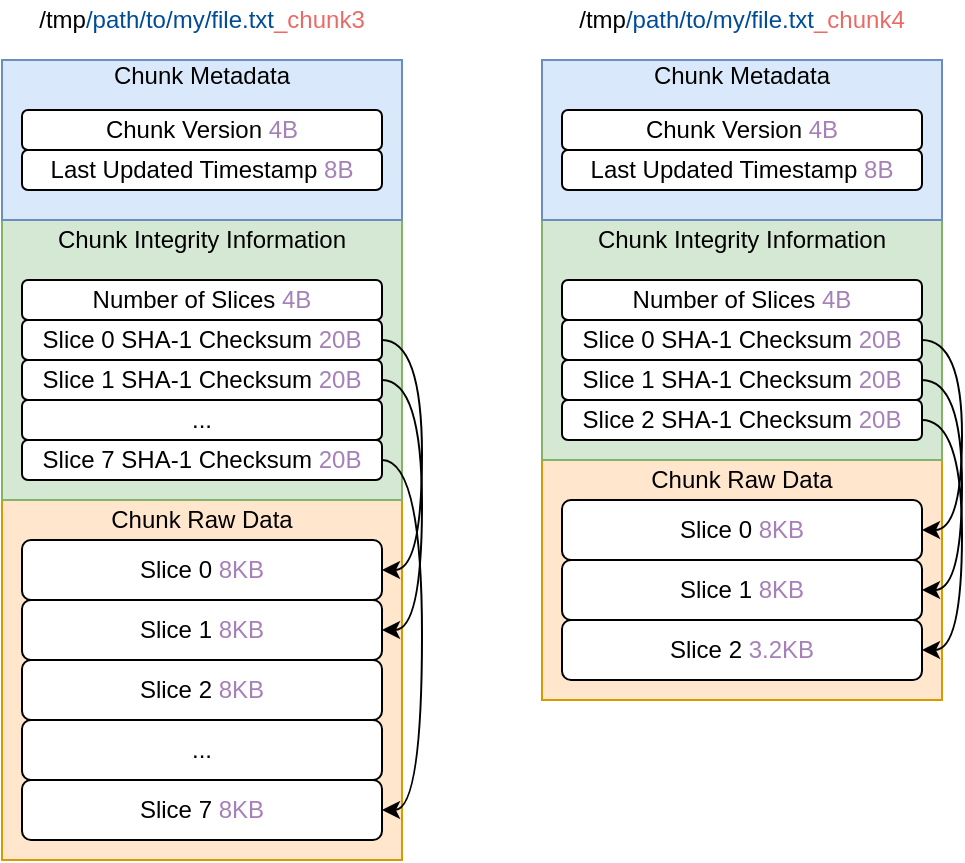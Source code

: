 <mxfile version="14.9.6" type="device"><diagram id="86tiMnSc3N-N9OOETL2_" name="Page-1"><mxGraphModel dx="1178" dy="633" grid="1" gridSize="10" guides="1" tooltips="1" connect="1" arrows="1" fold="1" page="1" pageScale="1" pageWidth="850" pageHeight="1100" math="0" shadow="0"><root><mxCell id="0"/><mxCell id="1" parent="0"/><mxCell id="TMh6_Q4h6xluNFHZRdpv-1" value="" style="rounded=0;whiteSpace=wrap;html=1;fillColor=#ffe6cc;strokeColor=#d79b00;" vertex="1" parent="1"><mxGeometry x="40" y="380" width="200" height="180" as="geometry"/></mxCell><mxCell id="TMh6_Q4h6xluNFHZRdpv-3" value="" style="rounded=0;whiteSpace=wrap;html=1;fillColor=#d5e8d4;strokeColor=#82b366;" vertex="1" parent="1"><mxGeometry x="40" y="240" width="200" height="140" as="geometry"/></mxCell><mxCell id="TMh6_Q4h6xluNFHZRdpv-4" value="" style="rounded=0;whiteSpace=wrap;html=1;fillColor=#dae8fc;strokeColor=#6c8ebf;" vertex="1" parent="1"><mxGeometry x="40" y="160" width="200" height="80" as="geometry"/></mxCell><mxCell id="TMh6_Q4h6xluNFHZRdpv-5" value="Chunk Raw Data" style="text;html=1;strokeColor=none;fillColor=none;align=center;verticalAlign=middle;whiteSpace=wrap;rounded=0;" vertex="1" parent="1"><mxGeometry x="40" y="380" width="200" height="20" as="geometry"/></mxCell><mxCell id="TMh6_Q4h6xluNFHZRdpv-6" value="Chunk Integrity Information" style="text;html=1;strokeColor=none;fillColor=none;align=center;verticalAlign=middle;whiteSpace=wrap;rounded=0;" vertex="1" parent="1"><mxGeometry x="40" y="240" width="200" height="20" as="geometry"/></mxCell><mxCell id="TMh6_Q4h6xluNFHZRdpv-7" value="Chunk Metadata" style="text;html=1;strokeColor=none;fillColor=none;align=center;verticalAlign=middle;whiteSpace=wrap;rounded=0;" vertex="1" parent="1"><mxGeometry x="40" y="160" width="200" height="15" as="geometry"/></mxCell><mxCell id="TMh6_Q4h6xluNFHZRdpv-9" value="Slice 0 &lt;font color=&quot;#a680b8&quot;&gt;8KB&lt;/font&gt;" style="rounded=1;whiteSpace=wrap;html=1;" vertex="1" parent="1"><mxGeometry x="50" y="400" width="180" height="30" as="geometry"/></mxCell><mxCell id="TMh6_Q4h6xluNFHZRdpv-10" value="Slice 1 &lt;font color=&quot;#a680b8&quot;&gt;8KB&lt;/font&gt;" style="rounded=1;whiteSpace=wrap;html=1;" vertex="1" parent="1"><mxGeometry x="50" y="430" width="180" height="30" as="geometry"/></mxCell><mxCell id="TMh6_Q4h6xluNFHZRdpv-11" value="Slice 2 &lt;font color=&quot;#a680b8&quot;&gt;8KB&lt;/font&gt;" style="rounded=1;whiteSpace=wrap;html=1;" vertex="1" parent="1"><mxGeometry x="50" y="460" width="180" height="30" as="geometry"/></mxCell><mxCell id="TMh6_Q4h6xluNFHZRdpv-12" value="Slice 7 &lt;font color=&quot;#a680b8&quot;&gt;8KB&lt;/font&gt;" style="rounded=1;whiteSpace=wrap;html=1;" vertex="1" parent="1"><mxGeometry x="50" y="520" width="180" height="30" as="geometry"/></mxCell><mxCell id="TMh6_Q4h6xluNFHZRdpv-13" value="..." style="rounded=1;whiteSpace=wrap;html=1;" vertex="1" parent="1"><mxGeometry x="50" y="490" width="180" height="30" as="geometry"/></mxCell><mxCell id="TMh6_Q4h6xluNFHZRdpv-20" style="edgeStyle=orthogonalEdgeStyle;rounded=0;orthogonalLoop=1;jettySize=auto;html=1;exitX=1;exitY=0.5;exitDx=0;exitDy=0;entryX=1;entryY=0.5;entryDx=0;entryDy=0;curved=1;" edge="1" parent="1" source="TMh6_Q4h6xluNFHZRdpv-14" target="TMh6_Q4h6xluNFHZRdpv-9"><mxGeometry relative="1" as="geometry"/></mxCell><mxCell id="TMh6_Q4h6xluNFHZRdpv-14" value="Slice 0 SHA-1 Checksum &lt;font color=&quot;#a680b8&quot;&gt;20B&lt;/font&gt;" style="rounded=1;whiteSpace=wrap;html=1;" vertex="1" parent="1"><mxGeometry x="50" y="290" width="180" height="20" as="geometry"/></mxCell><mxCell id="TMh6_Q4h6xluNFHZRdpv-21" style="edgeStyle=orthogonalEdgeStyle;curved=1;rounded=0;orthogonalLoop=1;jettySize=auto;html=1;exitX=1;exitY=0.5;exitDx=0;exitDy=0;entryX=1;entryY=0.5;entryDx=0;entryDy=0;" edge="1" parent="1" source="TMh6_Q4h6xluNFHZRdpv-15" target="TMh6_Q4h6xluNFHZRdpv-10"><mxGeometry relative="1" as="geometry"/></mxCell><mxCell id="TMh6_Q4h6xluNFHZRdpv-15" value="Slice 1 SHA-1 Checksum&amp;nbsp;&lt;span style=&quot;color: rgb(166 , 128 , 184)&quot;&gt;20B&lt;/span&gt;" style="rounded=1;whiteSpace=wrap;html=1;" vertex="1" parent="1"><mxGeometry x="50" y="310" width="180" height="20" as="geometry"/></mxCell><mxCell id="TMh6_Q4h6xluNFHZRdpv-22" style="edgeStyle=orthogonalEdgeStyle;curved=1;rounded=0;orthogonalLoop=1;jettySize=auto;html=1;exitX=1;exitY=0.5;exitDx=0;exitDy=0;entryX=1;entryY=0.5;entryDx=0;entryDy=0;" edge="1" parent="1" source="TMh6_Q4h6xluNFHZRdpv-16" target="TMh6_Q4h6xluNFHZRdpv-12"><mxGeometry relative="1" as="geometry"/></mxCell><mxCell id="TMh6_Q4h6xluNFHZRdpv-16" value="Slice 7 SHA-1 Checksum&amp;nbsp;&lt;span style=&quot;color: rgb(166 , 128 , 184)&quot;&gt;20B&lt;/span&gt;" style="rounded=1;whiteSpace=wrap;html=1;" vertex="1" parent="1"><mxGeometry x="50" y="350" width="180" height="20" as="geometry"/></mxCell><mxCell id="TMh6_Q4h6xluNFHZRdpv-17" value="..." style="rounded=1;whiteSpace=wrap;html=1;" vertex="1" parent="1"><mxGeometry x="50" y="330" width="180" height="20" as="geometry"/></mxCell><mxCell id="TMh6_Q4h6xluNFHZRdpv-18" value="Chunk Version&amp;nbsp;&lt;span style=&quot;color: rgb(166 , 128 , 184)&quot;&gt;4B&lt;/span&gt;" style="rounded=1;whiteSpace=wrap;html=1;" vertex="1" parent="1"><mxGeometry x="50" y="185" width="180" height="20" as="geometry"/></mxCell><mxCell id="TMh6_Q4h6xluNFHZRdpv-19" value="Last Updated Timestamp&amp;nbsp;&lt;span style=&quot;color: rgb(166 , 128 , 184)&quot;&gt;8B&lt;/span&gt;" style="rounded=1;whiteSpace=wrap;html=1;" vertex="1" parent="1"><mxGeometry x="50" y="205" width="180" height="20" as="geometry"/></mxCell><mxCell id="TMh6_Q4h6xluNFHZRdpv-23" value="/tmp&lt;font color=&quot;#004c99&quot;&gt;/path/to/my/file.txt&lt;/font&gt;&lt;font color=&quot;#ea6b66&quot;&gt;_chunk3&lt;/font&gt;" style="text;html=1;strokeColor=none;fillColor=none;align=center;verticalAlign=middle;whiteSpace=wrap;rounded=0;" vertex="1" parent="1"><mxGeometry x="40" y="130" width="200" height="20" as="geometry"/></mxCell><mxCell id="TMh6_Q4h6xluNFHZRdpv-45" value="Number of Slices&amp;nbsp;&lt;span style=&quot;color: rgb(166 , 128 , 184)&quot;&gt;4B&lt;/span&gt;" style="rounded=1;whiteSpace=wrap;html=1;" vertex="1" parent="1"><mxGeometry x="50" y="270" width="180" height="20" as="geometry"/></mxCell><mxCell id="TMh6_Q4h6xluNFHZRdpv-46" value="" style="rounded=0;whiteSpace=wrap;html=1;fillColor=#ffe6cc;strokeColor=#d79b00;" vertex="1" parent="1"><mxGeometry x="310" y="360" width="200" height="120" as="geometry"/></mxCell><mxCell id="TMh6_Q4h6xluNFHZRdpv-47" value="" style="rounded=0;whiteSpace=wrap;html=1;fillColor=#d5e8d4;strokeColor=#82b366;" vertex="1" parent="1"><mxGeometry x="310" y="240" width="200" height="120" as="geometry"/></mxCell><mxCell id="TMh6_Q4h6xluNFHZRdpv-48" value="" style="rounded=0;whiteSpace=wrap;html=1;fillColor=#dae8fc;strokeColor=#6c8ebf;" vertex="1" parent="1"><mxGeometry x="310" y="160" width="200" height="80" as="geometry"/></mxCell><mxCell id="TMh6_Q4h6xluNFHZRdpv-49" value="Chunk Raw Data" style="text;html=1;strokeColor=none;fillColor=none;align=center;verticalAlign=middle;whiteSpace=wrap;rounded=0;" vertex="1" parent="1"><mxGeometry x="310" y="360" width="200" height="20" as="geometry"/></mxCell><mxCell id="TMh6_Q4h6xluNFHZRdpv-50" value="Chunk Integrity Information" style="text;html=1;strokeColor=none;fillColor=none;align=center;verticalAlign=middle;whiteSpace=wrap;rounded=0;" vertex="1" parent="1"><mxGeometry x="310" y="240" width="200" height="20" as="geometry"/></mxCell><mxCell id="TMh6_Q4h6xluNFHZRdpv-51" value="Chunk Metadata" style="text;html=1;strokeColor=none;fillColor=none;align=center;verticalAlign=middle;whiteSpace=wrap;rounded=0;" vertex="1" parent="1"><mxGeometry x="310" y="160" width="200" height="15" as="geometry"/></mxCell><mxCell id="TMh6_Q4h6xluNFHZRdpv-52" value="Slice 0&amp;nbsp;&lt;span style=&quot;color: rgb(166 , 128 , 184)&quot;&gt;8KB&lt;/span&gt;" style="rounded=1;whiteSpace=wrap;html=1;" vertex="1" parent="1"><mxGeometry x="320" y="380" width="180" height="30" as="geometry"/></mxCell><mxCell id="TMh6_Q4h6xluNFHZRdpv-53" value="Slice 1&amp;nbsp;&lt;span style=&quot;color: rgb(166 , 128 , 184)&quot;&gt;8KB&lt;/span&gt;" style="rounded=1;whiteSpace=wrap;html=1;" vertex="1" parent="1"><mxGeometry x="320" y="410" width="180" height="30" as="geometry"/></mxCell><mxCell id="TMh6_Q4h6xluNFHZRdpv-54" value="Slice 2&amp;nbsp;&lt;span style=&quot;color: rgb(166 , 128 , 184)&quot;&gt;3.2KB&lt;/span&gt;" style="rounded=1;whiteSpace=wrap;html=1;" vertex="1" parent="1"><mxGeometry x="320" y="440" width="180" height="30" as="geometry"/></mxCell><mxCell id="TMh6_Q4h6xluNFHZRdpv-57" style="edgeStyle=orthogonalEdgeStyle;rounded=0;orthogonalLoop=1;jettySize=auto;html=1;exitX=1;exitY=0.5;exitDx=0;exitDy=0;entryX=1;entryY=0.5;entryDx=0;entryDy=0;curved=1;" edge="1" parent="1" source="TMh6_Q4h6xluNFHZRdpv-58" target="TMh6_Q4h6xluNFHZRdpv-52"><mxGeometry relative="1" as="geometry"/></mxCell><mxCell id="TMh6_Q4h6xluNFHZRdpv-58" value="Slice 0 SHA-1 Checksum&amp;nbsp;&lt;span style=&quot;color: rgb(166 , 128 , 184)&quot;&gt;20B&lt;/span&gt;" style="rounded=1;whiteSpace=wrap;html=1;" vertex="1" parent="1"><mxGeometry x="320" y="290" width="180" height="20" as="geometry"/></mxCell><mxCell id="TMh6_Q4h6xluNFHZRdpv-59" style="edgeStyle=orthogonalEdgeStyle;curved=1;rounded=0;orthogonalLoop=1;jettySize=auto;html=1;exitX=1;exitY=0.5;exitDx=0;exitDy=0;entryX=1;entryY=0.5;entryDx=0;entryDy=0;" edge="1" parent="1" source="TMh6_Q4h6xluNFHZRdpv-60" target="TMh6_Q4h6xluNFHZRdpv-53"><mxGeometry relative="1" as="geometry"/></mxCell><mxCell id="TMh6_Q4h6xluNFHZRdpv-60" value="Slice 1 SHA-1 Checksum&amp;nbsp;&lt;span style=&quot;color: rgb(166 , 128 , 184)&quot;&gt;20B&lt;/span&gt;" style="rounded=1;whiteSpace=wrap;html=1;" vertex="1" parent="1"><mxGeometry x="320" y="310" width="180" height="20" as="geometry"/></mxCell><mxCell id="TMh6_Q4h6xluNFHZRdpv-64" value="Chunk Version&amp;nbsp;&lt;span style=&quot;color: rgb(166 , 128 , 184)&quot;&gt;4B&lt;/span&gt;" style="rounded=1;whiteSpace=wrap;html=1;" vertex="1" parent="1"><mxGeometry x="320" y="185" width="180" height="20" as="geometry"/></mxCell><mxCell id="TMh6_Q4h6xluNFHZRdpv-65" value="Last Updated Timestamp&amp;nbsp;&lt;span style=&quot;color: rgb(166 , 128 , 184)&quot;&gt;8B&lt;/span&gt;" style="rounded=1;whiteSpace=wrap;html=1;" vertex="1" parent="1"><mxGeometry x="320" y="205" width="180" height="20" as="geometry"/></mxCell><mxCell id="TMh6_Q4h6xluNFHZRdpv-66" value="/tmp&lt;font color=&quot;#004c99&quot;&gt;/path/to/my/file.txt&lt;/font&gt;&lt;font color=&quot;#ea6b66&quot;&gt;_chunk4&lt;br&gt;&lt;/font&gt;" style="text;html=1;strokeColor=none;fillColor=none;align=center;verticalAlign=middle;whiteSpace=wrap;rounded=0;" vertex="1" parent="1"><mxGeometry x="310" y="130" width="200" height="20" as="geometry"/></mxCell><mxCell id="TMh6_Q4h6xluNFHZRdpv-67" value="Number of Slices&amp;nbsp;&lt;span style=&quot;color: rgb(166 , 128 , 184)&quot;&gt;4B&lt;/span&gt;" style="rounded=1;whiteSpace=wrap;html=1;" vertex="1" parent="1"><mxGeometry x="320" y="270" width="180" height="20" as="geometry"/></mxCell><mxCell id="TMh6_Q4h6xluNFHZRdpv-69" style="edgeStyle=orthogonalEdgeStyle;curved=1;rounded=0;orthogonalLoop=1;jettySize=auto;html=1;exitX=1;exitY=0.5;exitDx=0;exitDy=0;entryX=1;entryY=0.5;entryDx=0;entryDy=0;" edge="1" parent="1" source="TMh6_Q4h6xluNFHZRdpv-68" target="TMh6_Q4h6xluNFHZRdpv-54"><mxGeometry relative="1" as="geometry"/></mxCell><mxCell id="TMh6_Q4h6xluNFHZRdpv-68" value="Slice 2 SHA-1 Checksum&amp;nbsp;&lt;span style=&quot;color: rgb(166 , 128 , 184)&quot;&gt;20B&lt;/span&gt;" style="rounded=1;whiteSpace=wrap;html=1;" vertex="1" parent="1"><mxGeometry x="320" y="330" width="180" height="20" as="geometry"/></mxCell></root></mxGraphModel></diagram></mxfile>